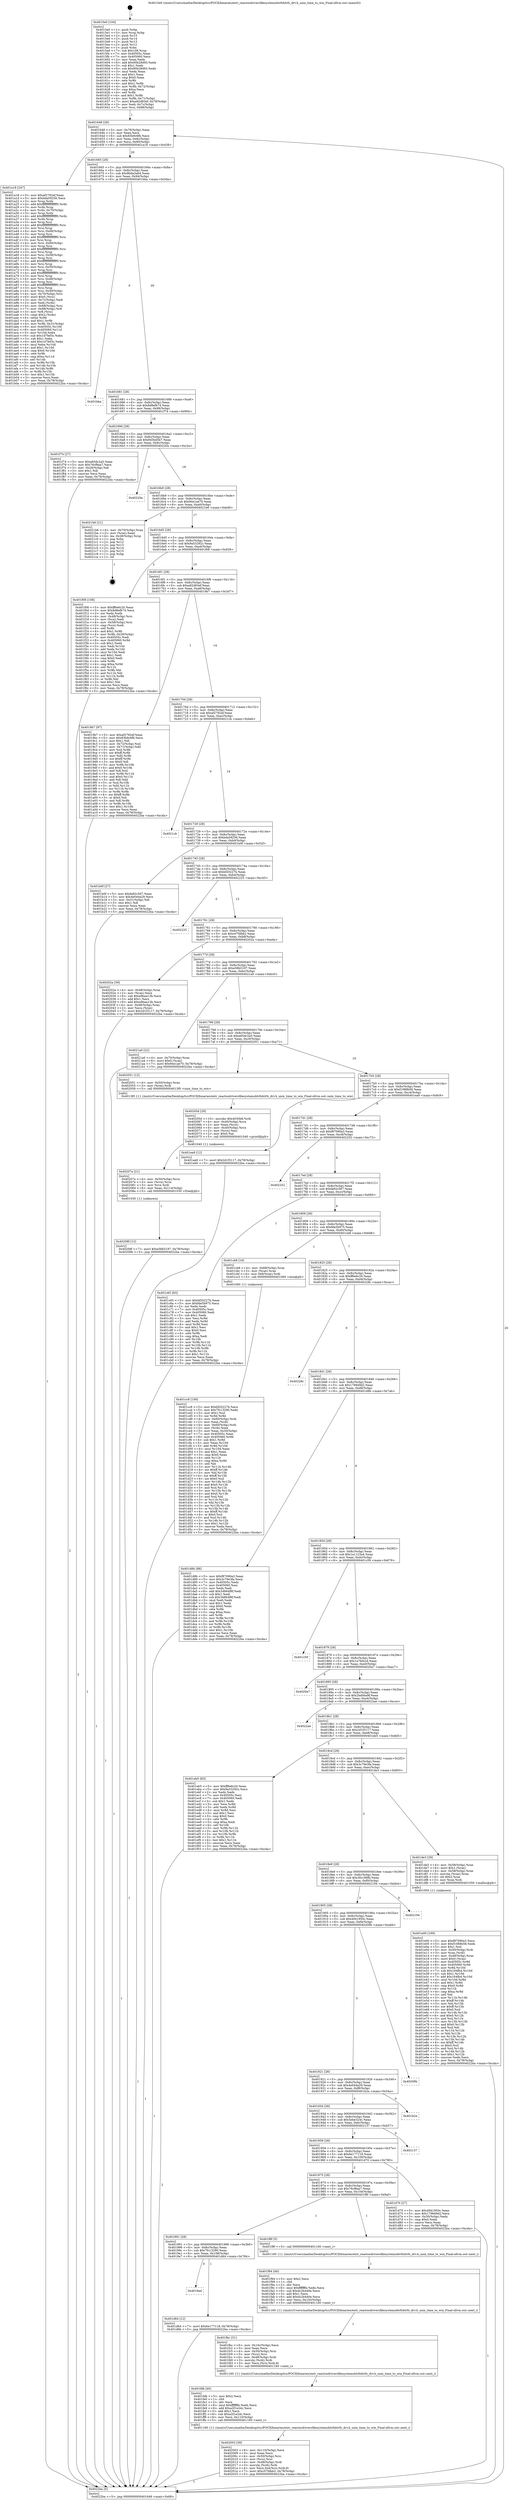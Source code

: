 digraph "0x4015e0" {
  label = "0x4015e0 (/mnt/c/Users/mathe/Desktop/tcc/POCII/binaries/extr_reactosdriversfilesystemsbtrfsbtrfs_drv.h_unix_time_to_win_Final-ollvm.out::main(0))"
  labelloc = "t"
  node[shape=record]

  Entry [label="",width=0.3,height=0.3,shape=circle,fillcolor=black,style=filled]
  "0x401648" [label="{
     0x401648 [29]\l
     | [instrs]\l
     &nbsp;&nbsp;0x401648 \<+3\>: mov -0x78(%rbp),%eax\l
     &nbsp;&nbsp;0x40164b \<+2\>: mov %eax,%ecx\l
     &nbsp;&nbsp;0x40164d \<+6\>: sub $0x83b9c6fb,%ecx\l
     &nbsp;&nbsp;0x401653 \<+6\>: mov %eax,-0x8c(%rbp)\l
     &nbsp;&nbsp;0x401659 \<+6\>: mov %ecx,-0x90(%rbp)\l
     &nbsp;&nbsp;0x40165f \<+6\>: je 0000000000401a18 \<main+0x438\>\l
  }"]
  "0x401a18" [label="{
     0x401a18 [247]\l
     | [instrs]\l
     &nbsp;&nbsp;0x401a18 \<+5\>: mov $0xaf2792ef,%eax\l
     &nbsp;&nbsp;0x401a1d \<+5\>: mov $0xbda59256,%ecx\l
     &nbsp;&nbsp;0x401a22 \<+3\>: mov %rsp,%rdx\l
     &nbsp;&nbsp;0x401a25 \<+4\>: add $0xfffffffffffffff0,%rdx\l
     &nbsp;&nbsp;0x401a29 \<+3\>: mov %rdx,%rsp\l
     &nbsp;&nbsp;0x401a2c \<+4\>: mov %rdx,-0x70(%rbp)\l
     &nbsp;&nbsp;0x401a30 \<+3\>: mov %rsp,%rdx\l
     &nbsp;&nbsp;0x401a33 \<+4\>: add $0xfffffffffffffff0,%rdx\l
     &nbsp;&nbsp;0x401a37 \<+3\>: mov %rdx,%rsp\l
     &nbsp;&nbsp;0x401a3a \<+3\>: mov %rsp,%rsi\l
     &nbsp;&nbsp;0x401a3d \<+4\>: add $0xfffffffffffffff0,%rsi\l
     &nbsp;&nbsp;0x401a41 \<+3\>: mov %rsi,%rsp\l
     &nbsp;&nbsp;0x401a44 \<+4\>: mov %rsi,-0x68(%rbp)\l
     &nbsp;&nbsp;0x401a48 \<+3\>: mov %rsp,%rsi\l
     &nbsp;&nbsp;0x401a4b \<+4\>: add $0xfffffffffffffff0,%rsi\l
     &nbsp;&nbsp;0x401a4f \<+3\>: mov %rsi,%rsp\l
     &nbsp;&nbsp;0x401a52 \<+4\>: mov %rsi,-0x60(%rbp)\l
     &nbsp;&nbsp;0x401a56 \<+3\>: mov %rsp,%rsi\l
     &nbsp;&nbsp;0x401a59 \<+4\>: add $0xfffffffffffffff0,%rsi\l
     &nbsp;&nbsp;0x401a5d \<+3\>: mov %rsi,%rsp\l
     &nbsp;&nbsp;0x401a60 \<+4\>: mov %rsi,-0x58(%rbp)\l
     &nbsp;&nbsp;0x401a64 \<+3\>: mov %rsp,%rsi\l
     &nbsp;&nbsp;0x401a67 \<+4\>: add $0xfffffffffffffff0,%rsi\l
     &nbsp;&nbsp;0x401a6b \<+3\>: mov %rsi,%rsp\l
     &nbsp;&nbsp;0x401a6e \<+4\>: mov %rsi,-0x50(%rbp)\l
     &nbsp;&nbsp;0x401a72 \<+3\>: mov %rsp,%rsi\l
     &nbsp;&nbsp;0x401a75 \<+4\>: add $0xfffffffffffffff0,%rsi\l
     &nbsp;&nbsp;0x401a79 \<+3\>: mov %rsi,%rsp\l
     &nbsp;&nbsp;0x401a7c \<+4\>: mov %rsi,-0x48(%rbp)\l
     &nbsp;&nbsp;0x401a80 \<+3\>: mov %rsp,%rsi\l
     &nbsp;&nbsp;0x401a83 \<+4\>: add $0xfffffffffffffff0,%rsi\l
     &nbsp;&nbsp;0x401a87 \<+3\>: mov %rsi,%rsp\l
     &nbsp;&nbsp;0x401a8a \<+4\>: mov %rsi,-0x40(%rbp)\l
     &nbsp;&nbsp;0x401a8e \<+4\>: mov -0x70(%rbp),%rsi\l
     &nbsp;&nbsp;0x401a92 \<+6\>: movl $0x0,(%rsi)\l
     &nbsp;&nbsp;0x401a98 \<+3\>: mov -0x7c(%rbp),%edi\l
     &nbsp;&nbsp;0x401a9b \<+2\>: mov %edi,(%rdx)\l
     &nbsp;&nbsp;0x401a9d \<+4\>: mov -0x68(%rbp),%rsi\l
     &nbsp;&nbsp;0x401aa1 \<+7\>: mov -0x88(%rbp),%r8\l
     &nbsp;&nbsp;0x401aa8 \<+3\>: mov %r8,(%rsi)\l
     &nbsp;&nbsp;0x401aab \<+3\>: cmpl $0x2,(%rdx)\l
     &nbsp;&nbsp;0x401aae \<+4\>: setne %r9b\l
     &nbsp;&nbsp;0x401ab2 \<+4\>: and $0x1,%r9b\l
     &nbsp;&nbsp;0x401ab6 \<+4\>: mov %r9b,-0x31(%rbp)\l
     &nbsp;&nbsp;0x401aba \<+8\>: mov 0x40505c,%r10d\l
     &nbsp;&nbsp;0x401ac2 \<+8\>: mov 0x405060,%r11d\l
     &nbsp;&nbsp;0x401aca \<+3\>: mov %r10d,%ebx\l
     &nbsp;&nbsp;0x401acd \<+6\>: sub $0x1d7fef3c,%ebx\l
     &nbsp;&nbsp;0x401ad3 \<+3\>: sub $0x1,%ebx\l
     &nbsp;&nbsp;0x401ad6 \<+6\>: add $0x1d7fef3c,%ebx\l
     &nbsp;&nbsp;0x401adc \<+4\>: imul %ebx,%r10d\l
     &nbsp;&nbsp;0x401ae0 \<+4\>: and $0x1,%r10d\l
     &nbsp;&nbsp;0x401ae4 \<+4\>: cmp $0x0,%r10d\l
     &nbsp;&nbsp;0x401ae8 \<+4\>: sete %r9b\l
     &nbsp;&nbsp;0x401aec \<+4\>: cmp $0xa,%r11d\l
     &nbsp;&nbsp;0x401af0 \<+4\>: setl %r14b\l
     &nbsp;&nbsp;0x401af4 \<+3\>: mov %r9b,%r15b\l
     &nbsp;&nbsp;0x401af7 \<+3\>: and %r14b,%r15b\l
     &nbsp;&nbsp;0x401afa \<+3\>: xor %r14b,%r9b\l
     &nbsp;&nbsp;0x401afd \<+3\>: or %r9b,%r15b\l
     &nbsp;&nbsp;0x401b00 \<+4\>: test $0x1,%r15b\l
     &nbsp;&nbsp;0x401b04 \<+3\>: cmovne %ecx,%eax\l
     &nbsp;&nbsp;0x401b07 \<+3\>: mov %eax,-0x78(%rbp)\l
     &nbsp;&nbsp;0x401b0a \<+5\>: jmp 00000000004022ba \<main+0xcda\>\l
  }"]
  "0x401665" [label="{
     0x401665 [28]\l
     | [instrs]\l
     &nbsp;&nbsp;0x401665 \<+5\>: jmp 000000000040166a \<main+0x8a\>\l
     &nbsp;&nbsp;0x40166a \<+6\>: mov -0x8c(%rbp),%eax\l
     &nbsp;&nbsp;0x401670 \<+5\>: sub $0x8bda3a64,%eax\l
     &nbsp;&nbsp;0x401675 \<+6\>: mov %eax,-0x94(%rbp)\l
     &nbsp;&nbsp;0x40167b \<+6\>: je 0000000000401bba \<main+0x5da\>\l
  }"]
  Exit [label="",width=0.3,height=0.3,shape=circle,fillcolor=black,style=filled,peripheries=2]
  "0x401bba" [label="{
     0x401bba\l
  }", style=dashed]
  "0x401681" [label="{
     0x401681 [28]\l
     | [instrs]\l
     &nbsp;&nbsp;0x401681 \<+5\>: jmp 0000000000401686 \<main+0xa6\>\l
     &nbsp;&nbsp;0x401686 \<+6\>: mov -0x8c(%rbp),%eax\l
     &nbsp;&nbsp;0x40168c \<+5\>: sub $0x8d8efb74,%eax\l
     &nbsp;&nbsp;0x401691 \<+6\>: mov %eax,-0x98(%rbp)\l
     &nbsp;&nbsp;0x401697 \<+6\>: je 0000000000401f74 \<main+0x994\>\l
  }"]
  "0x40208f" [label="{
     0x40208f [12]\l
     | [instrs]\l
     &nbsp;&nbsp;0x40208f \<+7\>: movl $0xe58b5197,-0x78(%rbp)\l
     &nbsp;&nbsp;0x402096 \<+5\>: jmp 00000000004022ba \<main+0xcda\>\l
  }"]
  "0x401f74" [label="{
     0x401f74 [27]\l
     | [instrs]\l
     &nbsp;&nbsp;0x401f74 \<+5\>: mov $0xe65dc2a5,%eax\l
     &nbsp;&nbsp;0x401f79 \<+5\>: mov $0x76cf8aa7,%ecx\l
     &nbsp;&nbsp;0x401f7e \<+3\>: mov -0x29(%rbp),%dl\l
     &nbsp;&nbsp;0x401f81 \<+3\>: test $0x1,%dl\l
     &nbsp;&nbsp;0x401f84 \<+3\>: cmovne %ecx,%eax\l
     &nbsp;&nbsp;0x401f87 \<+3\>: mov %eax,-0x78(%rbp)\l
     &nbsp;&nbsp;0x401f8a \<+5\>: jmp 00000000004022ba \<main+0xcda\>\l
  }"]
  "0x40169d" [label="{
     0x40169d [28]\l
     | [instrs]\l
     &nbsp;&nbsp;0x40169d \<+5\>: jmp 00000000004016a2 \<main+0xc2\>\l
     &nbsp;&nbsp;0x4016a2 \<+6\>: mov -0x8c(%rbp),%eax\l
     &nbsp;&nbsp;0x4016a8 \<+5\>: sub $0x945bd5b7,%eax\l
     &nbsp;&nbsp;0x4016ad \<+6\>: mov %eax,-0x9c(%rbp)\l
     &nbsp;&nbsp;0x4016b3 \<+6\>: je 000000000040220a \<main+0xc2a\>\l
  }"]
  "0x40207a" [label="{
     0x40207a [21]\l
     | [instrs]\l
     &nbsp;&nbsp;0x40207a \<+4\>: mov -0x50(%rbp),%rcx\l
     &nbsp;&nbsp;0x40207e \<+3\>: mov (%rcx),%rcx\l
     &nbsp;&nbsp;0x402081 \<+3\>: mov %rcx,%rdi\l
     &nbsp;&nbsp;0x402084 \<+6\>: mov %eax,-0x114(%rbp)\l
     &nbsp;&nbsp;0x40208a \<+5\>: call 0000000000401030 \<free@plt\>\l
     | [calls]\l
     &nbsp;&nbsp;0x401030 \{1\} (unknown)\l
  }"]
  "0x40220a" [label="{
     0x40220a\l
  }", style=dashed]
  "0x4016b9" [label="{
     0x4016b9 [28]\l
     | [instrs]\l
     &nbsp;&nbsp;0x4016b9 \<+5\>: jmp 00000000004016be \<main+0xde\>\l
     &nbsp;&nbsp;0x4016be \<+6\>: mov -0x8c(%rbp),%eax\l
     &nbsp;&nbsp;0x4016c4 \<+5\>: sub $0x94e1ae70,%eax\l
     &nbsp;&nbsp;0x4016c9 \<+6\>: mov %eax,-0xa0(%rbp)\l
     &nbsp;&nbsp;0x4016cf \<+6\>: je 00000000004021b6 \<main+0xbd6\>\l
  }"]
  "0x40205d" [label="{
     0x40205d [29]\l
     | [instrs]\l
     &nbsp;&nbsp;0x40205d \<+10\>: movabs $0x4030b6,%rdi\l
     &nbsp;&nbsp;0x402067 \<+4\>: mov -0x40(%rbp),%rcx\l
     &nbsp;&nbsp;0x40206b \<+2\>: mov %eax,(%rcx)\l
     &nbsp;&nbsp;0x40206d \<+4\>: mov -0x40(%rbp),%rcx\l
     &nbsp;&nbsp;0x402071 \<+2\>: mov (%rcx),%esi\l
     &nbsp;&nbsp;0x402073 \<+2\>: mov $0x0,%al\l
     &nbsp;&nbsp;0x402075 \<+5\>: call 0000000000401040 \<printf@plt\>\l
     | [calls]\l
     &nbsp;&nbsp;0x401040 \{1\} (unknown)\l
  }"]
  "0x4021b6" [label="{
     0x4021b6 [21]\l
     | [instrs]\l
     &nbsp;&nbsp;0x4021b6 \<+4\>: mov -0x70(%rbp),%rax\l
     &nbsp;&nbsp;0x4021ba \<+2\>: mov (%rax),%eax\l
     &nbsp;&nbsp;0x4021bc \<+4\>: lea -0x28(%rbp),%rsp\l
     &nbsp;&nbsp;0x4021c0 \<+1\>: pop %rbx\l
     &nbsp;&nbsp;0x4021c1 \<+2\>: pop %r12\l
     &nbsp;&nbsp;0x4021c3 \<+2\>: pop %r13\l
     &nbsp;&nbsp;0x4021c5 \<+2\>: pop %r14\l
     &nbsp;&nbsp;0x4021c7 \<+2\>: pop %r15\l
     &nbsp;&nbsp;0x4021c9 \<+1\>: pop %rbp\l
     &nbsp;&nbsp;0x4021ca \<+1\>: ret\l
  }"]
  "0x4016d5" [label="{
     0x4016d5 [28]\l
     | [instrs]\l
     &nbsp;&nbsp;0x4016d5 \<+5\>: jmp 00000000004016da \<main+0xfa\>\l
     &nbsp;&nbsp;0x4016da \<+6\>: mov -0x8c(%rbp),%eax\l
     &nbsp;&nbsp;0x4016e0 \<+5\>: sub $0x9a53292c,%eax\l
     &nbsp;&nbsp;0x4016e5 \<+6\>: mov %eax,-0xa4(%rbp)\l
     &nbsp;&nbsp;0x4016eb \<+6\>: je 0000000000401f08 \<main+0x928\>\l
  }"]
  "0x402003" [label="{
     0x402003 [39]\l
     | [instrs]\l
     &nbsp;&nbsp;0x402003 \<+6\>: mov -0x110(%rbp),%ecx\l
     &nbsp;&nbsp;0x402009 \<+3\>: imul %eax,%ecx\l
     &nbsp;&nbsp;0x40200c \<+4\>: mov -0x50(%rbp),%rsi\l
     &nbsp;&nbsp;0x402010 \<+3\>: mov (%rsi),%rsi\l
     &nbsp;&nbsp;0x402013 \<+4\>: mov -0x48(%rbp),%rdi\l
     &nbsp;&nbsp;0x402017 \<+3\>: movslq (%rdi),%rdi\l
     &nbsp;&nbsp;0x40201a \<+4\>: mov %ecx,0x4(%rsi,%rdi,8)\l
     &nbsp;&nbsp;0x40201e \<+7\>: movl $0xc07fdbb2,-0x78(%rbp)\l
     &nbsp;&nbsp;0x402025 \<+5\>: jmp 00000000004022ba \<main+0xcda\>\l
  }"]
  "0x401f08" [label="{
     0x401f08 [108]\l
     | [instrs]\l
     &nbsp;&nbsp;0x401f08 \<+5\>: mov $0xff6e6c20,%eax\l
     &nbsp;&nbsp;0x401f0d \<+5\>: mov $0x8d8efb74,%ecx\l
     &nbsp;&nbsp;0x401f12 \<+2\>: xor %edx,%edx\l
     &nbsp;&nbsp;0x401f14 \<+4\>: mov -0x48(%rbp),%rsi\l
     &nbsp;&nbsp;0x401f18 \<+2\>: mov (%rsi),%edi\l
     &nbsp;&nbsp;0x401f1a \<+4\>: mov -0x58(%rbp),%rsi\l
     &nbsp;&nbsp;0x401f1e \<+2\>: cmp (%rsi),%edi\l
     &nbsp;&nbsp;0x401f20 \<+4\>: setl %r8b\l
     &nbsp;&nbsp;0x401f24 \<+4\>: and $0x1,%r8b\l
     &nbsp;&nbsp;0x401f28 \<+4\>: mov %r8b,-0x29(%rbp)\l
     &nbsp;&nbsp;0x401f2c \<+7\>: mov 0x40505c,%edi\l
     &nbsp;&nbsp;0x401f33 \<+8\>: mov 0x405060,%r9d\l
     &nbsp;&nbsp;0x401f3b \<+3\>: sub $0x1,%edx\l
     &nbsp;&nbsp;0x401f3e \<+3\>: mov %edi,%r10d\l
     &nbsp;&nbsp;0x401f41 \<+3\>: add %edx,%r10d\l
     &nbsp;&nbsp;0x401f44 \<+4\>: imul %r10d,%edi\l
     &nbsp;&nbsp;0x401f48 \<+3\>: and $0x1,%edi\l
     &nbsp;&nbsp;0x401f4b \<+3\>: cmp $0x0,%edi\l
     &nbsp;&nbsp;0x401f4e \<+4\>: sete %r8b\l
     &nbsp;&nbsp;0x401f52 \<+4\>: cmp $0xa,%r9d\l
     &nbsp;&nbsp;0x401f56 \<+4\>: setl %r11b\l
     &nbsp;&nbsp;0x401f5a \<+3\>: mov %r8b,%bl\l
     &nbsp;&nbsp;0x401f5d \<+3\>: and %r11b,%bl\l
     &nbsp;&nbsp;0x401f60 \<+3\>: xor %r11b,%r8b\l
     &nbsp;&nbsp;0x401f63 \<+3\>: or %r8b,%bl\l
     &nbsp;&nbsp;0x401f66 \<+3\>: test $0x1,%bl\l
     &nbsp;&nbsp;0x401f69 \<+3\>: cmovne %ecx,%eax\l
     &nbsp;&nbsp;0x401f6c \<+3\>: mov %eax,-0x78(%rbp)\l
     &nbsp;&nbsp;0x401f6f \<+5\>: jmp 00000000004022ba \<main+0xcda\>\l
  }"]
  "0x4016f1" [label="{
     0x4016f1 [28]\l
     | [instrs]\l
     &nbsp;&nbsp;0x4016f1 \<+5\>: jmp 00000000004016f6 \<main+0x116\>\l
     &nbsp;&nbsp;0x4016f6 \<+6\>: mov -0x8c(%rbp),%eax\l
     &nbsp;&nbsp;0x4016fc \<+5\>: sub $0xa82d93ef,%eax\l
     &nbsp;&nbsp;0x401701 \<+6\>: mov %eax,-0xa8(%rbp)\l
     &nbsp;&nbsp;0x401707 \<+6\>: je 00000000004019b7 \<main+0x3d7\>\l
  }"]
  "0x401fdb" [label="{
     0x401fdb [40]\l
     | [instrs]\l
     &nbsp;&nbsp;0x401fdb \<+5\>: mov $0x2,%ecx\l
     &nbsp;&nbsp;0x401fe0 \<+1\>: cltd\l
     &nbsp;&nbsp;0x401fe1 \<+2\>: idiv %ecx\l
     &nbsp;&nbsp;0x401fe3 \<+6\>: imul $0xfffffffe,%edx,%ecx\l
     &nbsp;&nbsp;0x401fe9 \<+6\>: add $0xa2f1e2dc,%ecx\l
     &nbsp;&nbsp;0x401fef \<+3\>: add $0x1,%ecx\l
     &nbsp;&nbsp;0x401ff2 \<+6\>: sub $0xa2f1e2dc,%ecx\l
     &nbsp;&nbsp;0x401ff8 \<+6\>: mov %ecx,-0x110(%rbp)\l
     &nbsp;&nbsp;0x401ffe \<+5\>: call 0000000000401160 \<next_i\>\l
     | [calls]\l
     &nbsp;&nbsp;0x401160 \{1\} (/mnt/c/Users/mathe/Desktop/tcc/POCII/binaries/extr_reactosdriversfilesystemsbtrfsbtrfs_drv.h_unix_time_to_win_Final-ollvm.out::next_i)\l
  }"]
  "0x4019b7" [label="{
     0x4019b7 [97]\l
     | [instrs]\l
     &nbsp;&nbsp;0x4019b7 \<+5\>: mov $0xaf2792ef,%eax\l
     &nbsp;&nbsp;0x4019bc \<+5\>: mov $0x83b9c6fb,%ecx\l
     &nbsp;&nbsp;0x4019c1 \<+2\>: mov $0x1,%dl\l
     &nbsp;&nbsp;0x4019c3 \<+4\>: mov -0x72(%rbp),%sil\l
     &nbsp;&nbsp;0x4019c7 \<+4\>: mov -0x71(%rbp),%dil\l
     &nbsp;&nbsp;0x4019cb \<+3\>: mov %sil,%r8b\l
     &nbsp;&nbsp;0x4019ce \<+4\>: xor $0xff,%r8b\l
     &nbsp;&nbsp;0x4019d2 \<+3\>: mov %dil,%r9b\l
     &nbsp;&nbsp;0x4019d5 \<+4\>: xor $0xff,%r9b\l
     &nbsp;&nbsp;0x4019d9 \<+3\>: xor $0x0,%dl\l
     &nbsp;&nbsp;0x4019dc \<+3\>: mov %r8b,%r10b\l
     &nbsp;&nbsp;0x4019df \<+4\>: and $0x0,%r10b\l
     &nbsp;&nbsp;0x4019e3 \<+3\>: and %dl,%sil\l
     &nbsp;&nbsp;0x4019e6 \<+3\>: mov %r9b,%r11b\l
     &nbsp;&nbsp;0x4019e9 \<+4\>: and $0x0,%r11b\l
     &nbsp;&nbsp;0x4019ed \<+3\>: and %dl,%dil\l
     &nbsp;&nbsp;0x4019f0 \<+3\>: or %sil,%r10b\l
     &nbsp;&nbsp;0x4019f3 \<+3\>: or %dil,%r11b\l
     &nbsp;&nbsp;0x4019f6 \<+3\>: xor %r11b,%r10b\l
     &nbsp;&nbsp;0x4019f9 \<+3\>: or %r9b,%r8b\l
     &nbsp;&nbsp;0x4019fc \<+4\>: xor $0xff,%r8b\l
     &nbsp;&nbsp;0x401a00 \<+3\>: or $0x0,%dl\l
     &nbsp;&nbsp;0x401a03 \<+3\>: and %dl,%r8b\l
     &nbsp;&nbsp;0x401a06 \<+3\>: or %r8b,%r10b\l
     &nbsp;&nbsp;0x401a09 \<+4\>: test $0x1,%r10b\l
     &nbsp;&nbsp;0x401a0d \<+3\>: cmovne %ecx,%eax\l
     &nbsp;&nbsp;0x401a10 \<+3\>: mov %eax,-0x78(%rbp)\l
     &nbsp;&nbsp;0x401a13 \<+5\>: jmp 00000000004022ba \<main+0xcda\>\l
  }"]
  "0x40170d" [label="{
     0x40170d [28]\l
     | [instrs]\l
     &nbsp;&nbsp;0x40170d \<+5\>: jmp 0000000000401712 \<main+0x132\>\l
     &nbsp;&nbsp;0x401712 \<+6\>: mov -0x8c(%rbp),%eax\l
     &nbsp;&nbsp;0x401718 \<+5\>: sub $0xaf2792ef,%eax\l
     &nbsp;&nbsp;0x40171d \<+6\>: mov %eax,-0xac(%rbp)\l
     &nbsp;&nbsp;0x401723 \<+6\>: je 00000000004021cb \<main+0xbeb\>\l
  }"]
  "0x4022ba" [label="{
     0x4022ba [5]\l
     | [instrs]\l
     &nbsp;&nbsp;0x4022ba \<+5\>: jmp 0000000000401648 \<main+0x68\>\l
  }"]
  "0x4015e0" [label="{
     0x4015e0 [104]\l
     | [instrs]\l
     &nbsp;&nbsp;0x4015e0 \<+1\>: push %rbp\l
     &nbsp;&nbsp;0x4015e1 \<+3\>: mov %rsp,%rbp\l
     &nbsp;&nbsp;0x4015e4 \<+2\>: push %r15\l
     &nbsp;&nbsp;0x4015e6 \<+2\>: push %r14\l
     &nbsp;&nbsp;0x4015e8 \<+2\>: push %r13\l
     &nbsp;&nbsp;0x4015ea \<+2\>: push %r12\l
     &nbsp;&nbsp;0x4015ec \<+1\>: push %rbx\l
     &nbsp;&nbsp;0x4015ed \<+7\>: sub $0x108,%rsp\l
     &nbsp;&nbsp;0x4015f4 \<+7\>: mov 0x40505c,%eax\l
     &nbsp;&nbsp;0x4015fb \<+7\>: mov 0x405060,%ecx\l
     &nbsp;&nbsp;0x401602 \<+2\>: mov %eax,%edx\l
     &nbsp;&nbsp;0x401604 \<+6\>: add $0x90b28d93,%edx\l
     &nbsp;&nbsp;0x40160a \<+3\>: sub $0x1,%edx\l
     &nbsp;&nbsp;0x40160d \<+6\>: sub $0x90b28d93,%edx\l
     &nbsp;&nbsp;0x401613 \<+3\>: imul %edx,%eax\l
     &nbsp;&nbsp;0x401616 \<+3\>: and $0x1,%eax\l
     &nbsp;&nbsp;0x401619 \<+3\>: cmp $0x0,%eax\l
     &nbsp;&nbsp;0x40161c \<+4\>: sete %r8b\l
     &nbsp;&nbsp;0x401620 \<+4\>: and $0x1,%r8b\l
     &nbsp;&nbsp;0x401624 \<+4\>: mov %r8b,-0x72(%rbp)\l
     &nbsp;&nbsp;0x401628 \<+3\>: cmp $0xa,%ecx\l
     &nbsp;&nbsp;0x40162b \<+4\>: setl %r8b\l
     &nbsp;&nbsp;0x40162f \<+4\>: and $0x1,%r8b\l
     &nbsp;&nbsp;0x401633 \<+4\>: mov %r8b,-0x71(%rbp)\l
     &nbsp;&nbsp;0x401637 \<+7\>: movl $0xa82d93ef,-0x78(%rbp)\l
     &nbsp;&nbsp;0x40163e \<+3\>: mov %edi,-0x7c(%rbp)\l
     &nbsp;&nbsp;0x401641 \<+7\>: mov %rsi,-0x88(%rbp)\l
  }"]
  "0x401fbc" [label="{
     0x401fbc [31]\l
     | [instrs]\l
     &nbsp;&nbsp;0x401fbc \<+6\>: mov -0x10c(%rbp),%ecx\l
     &nbsp;&nbsp;0x401fc2 \<+3\>: imul %eax,%ecx\l
     &nbsp;&nbsp;0x401fc5 \<+4\>: mov -0x50(%rbp),%rsi\l
     &nbsp;&nbsp;0x401fc9 \<+3\>: mov (%rsi),%rsi\l
     &nbsp;&nbsp;0x401fcc \<+4\>: mov -0x48(%rbp),%rdi\l
     &nbsp;&nbsp;0x401fd0 \<+3\>: movslq (%rdi),%rdi\l
     &nbsp;&nbsp;0x401fd3 \<+3\>: mov %ecx,(%rsi,%rdi,8)\l
     &nbsp;&nbsp;0x401fd6 \<+5\>: call 0000000000401160 \<next_i\>\l
     | [calls]\l
     &nbsp;&nbsp;0x401160 \{1\} (/mnt/c/Users/mathe/Desktop/tcc/POCII/binaries/extr_reactosdriversfilesystemsbtrfsbtrfs_drv.h_unix_time_to_win_Final-ollvm.out::next_i)\l
  }"]
  "0x401f94" [label="{
     0x401f94 [40]\l
     | [instrs]\l
     &nbsp;&nbsp;0x401f94 \<+5\>: mov $0x2,%ecx\l
     &nbsp;&nbsp;0x401f99 \<+1\>: cltd\l
     &nbsp;&nbsp;0x401f9a \<+2\>: idiv %ecx\l
     &nbsp;&nbsp;0x401f9c \<+6\>: imul $0xfffffffe,%edx,%ecx\l
     &nbsp;&nbsp;0x401fa2 \<+6\>: sub $0xdc2b440e,%ecx\l
     &nbsp;&nbsp;0x401fa8 \<+3\>: add $0x1,%ecx\l
     &nbsp;&nbsp;0x401fab \<+6\>: add $0xdc2b440e,%ecx\l
     &nbsp;&nbsp;0x401fb1 \<+6\>: mov %ecx,-0x10c(%rbp)\l
     &nbsp;&nbsp;0x401fb7 \<+5\>: call 0000000000401160 \<next_i\>\l
     | [calls]\l
     &nbsp;&nbsp;0x401160 \{1\} (/mnt/c/Users/mathe/Desktop/tcc/POCII/binaries/extr_reactosdriversfilesystemsbtrfsbtrfs_drv.h_unix_time_to_win_Final-ollvm.out::next_i)\l
  }"]
  "0x4021cb" [label="{
     0x4021cb\l
  }", style=dashed]
  "0x401729" [label="{
     0x401729 [28]\l
     | [instrs]\l
     &nbsp;&nbsp;0x401729 \<+5\>: jmp 000000000040172e \<main+0x14e\>\l
     &nbsp;&nbsp;0x40172e \<+6\>: mov -0x8c(%rbp),%eax\l
     &nbsp;&nbsp;0x401734 \<+5\>: sub $0xbda59256,%eax\l
     &nbsp;&nbsp;0x401739 \<+6\>: mov %eax,-0xb0(%rbp)\l
     &nbsp;&nbsp;0x40173f \<+6\>: je 0000000000401b0f \<main+0x52f\>\l
  }"]
  "0x401e00" [label="{
     0x401e00 [169]\l
     | [instrs]\l
     &nbsp;&nbsp;0x401e00 \<+5\>: mov $0xf87090a3,%ecx\l
     &nbsp;&nbsp;0x401e05 \<+5\>: mov $0xf1088b56,%edx\l
     &nbsp;&nbsp;0x401e0a \<+3\>: mov $0x1,%sil\l
     &nbsp;&nbsp;0x401e0d \<+4\>: mov -0x50(%rbp),%rdi\l
     &nbsp;&nbsp;0x401e11 \<+3\>: mov %rax,(%rdi)\l
     &nbsp;&nbsp;0x401e14 \<+4\>: mov -0x48(%rbp),%rax\l
     &nbsp;&nbsp;0x401e18 \<+6\>: movl $0x0,(%rax)\l
     &nbsp;&nbsp;0x401e1e \<+8\>: mov 0x40505c,%r8d\l
     &nbsp;&nbsp;0x401e26 \<+8\>: mov 0x405060,%r9d\l
     &nbsp;&nbsp;0x401e2e \<+3\>: mov %r8d,%r10d\l
     &nbsp;&nbsp;0x401e31 \<+7\>: sub $0x164fb4,%r10d\l
     &nbsp;&nbsp;0x401e38 \<+4\>: sub $0x1,%r10d\l
     &nbsp;&nbsp;0x401e3c \<+7\>: add $0x164fb4,%r10d\l
     &nbsp;&nbsp;0x401e43 \<+4\>: imul %r10d,%r8d\l
     &nbsp;&nbsp;0x401e47 \<+4\>: and $0x1,%r8d\l
     &nbsp;&nbsp;0x401e4b \<+4\>: cmp $0x0,%r8d\l
     &nbsp;&nbsp;0x401e4f \<+4\>: sete %r11b\l
     &nbsp;&nbsp;0x401e53 \<+4\>: cmp $0xa,%r9d\l
     &nbsp;&nbsp;0x401e57 \<+3\>: setl %bl\l
     &nbsp;&nbsp;0x401e5a \<+3\>: mov %r11b,%r14b\l
     &nbsp;&nbsp;0x401e5d \<+4\>: xor $0xff,%r14b\l
     &nbsp;&nbsp;0x401e61 \<+3\>: mov %bl,%r15b\l
     &nbsp;&nbsp;0x401e64 \<+4\>: xor $0xff,%r15b\l
     &nbsp;&nbsp;0x401e68 \<+4\>: xor $0x0,%sil\l
     &nbsp;&nbsp;0x401e6c \<+3\>: mov %r14b,%r12b\l
     &nbsp;&nbsp;0x401e6f \<+4\>: and $0x0,%r12b\l
     &nbsp;&nbsp;0x401e73 \<+3\>: and %sil,%r11b\l
     &nbsp;&nbsp;0x401e76 \<+3\>: mov %r15b,%r13b\l
     &nbsp;&nbsp;0x401e79 \<+4\>: and $0x0,%r13b\l
     &nbsp;&nbsp;0x401e7d \<+3\>: and %sil,%bl\l
     &nbsp;&nbsp;0x401e80 \<+3\>: or %r11b,%r12b\l
     &nbsp;&nbsp;0x401e83 \<+3\>: or %bl,%r13b\l
     &nbsp;&nbsp;0x401e86 \<+3\>: xor %r13b,%r12b\l
     &nbsp;&nbsp;0x401e89 \<+3\>: or %r15b,%r14b\l
     &nbsp;&nbsp;0x401e8c \<+4\>: xor $0xff,%r14b\l
     &nbsp;&nbsp;0x401e90 \<+4\>: or $0x0,%sil\l
     &nbsp;&nbsp;0x401e94 \<+3\>: and %sil,%r14b\l
     &nbsp;&nbsp;0x401e97 \<+3\>: or %r14b,%r12b\l
     &nbsp;&nbsp;0x401e9a \<+4\>: test $0x1,%r12b\l
     &nbsp;&nbsp;0x401e9e \<+3\>: cmovne %edx,%ecx\l
     &nbsp;&nbsp;0x401ea1 \<+3\>: mov %ecx,-0x78(%rbp)\l
     &nbsp;&nbsp;0x401ea4 \<+5\>: jmp 00000000004022ba \<main+0xcda\>\l
  }"]
  "0x401b0f" [label="{
     0x401b0f [27]\l
     | [instrs]\l
     &nbsp;&nbsp;0x401b0f \<+5\>: mov $0xfa92c567,%eax\l
     &nbsp;&nbsp;0x401b14 \<+5\>: mov $0x4e044a29,%ecx\l
     &nbsp;&nbsp;0x401b19 \<+3\>: mov -0x31(%rbp),%dl\l
     &nbsp;&nbsp;0x401b1c \<+3\>: test $0x1,%dl\l
     &nbsp;&nbsp;0x401b1f \<+3\>: cmovne %ecx,%eax\l
     &nbsp;&nbsp;0x401b22 \<+3\>: mov %eax,-0x78(%rbp)\l
     &nbsp;&nbsp;0x401b25 \<+5\>: jmp 00000000004022ba \<main+0xcda\>\l
  }"]
  "0x401745" [label="{
     0x401745 [28]\l
     | [instrs]\l
     &nbsp;&nbsp;0x401745 \<+5\>: jmp 000000000040174a \<main+0x16a\>\l
     &nbsp;&nbsp;0x40174a \<+6\>: mov -0x8c(%rbp),%eax\l
     &nbsp;&nbsp;0x401750 \<+5\>: sub $0xbf20227b,%eax\l
     &nbsp;&nbsp;0x401755 \<+6\>: mov %eax,-0xb4(%rbp)\l
     &nbsp;&nbsp;0x40175b \<+6\>: je 0000000000402225 \<main+0xc45\>\l
  }"]
  "0x4019ad" [label="{
     0x4019ad\l
  }", style=dashed]
  "0x402225" [label="{
     0x402225\l
  }", style=dashed]
  "0x401761" [label="{
     0x401761 [28]\l
     | [instrs]\l
     &nbsp;&nbsp;0x401761 \<+5\>: jmp 0000000000401766 \<main+0x186\>\l
     &nbsp;&nbsp;0x401766 \<+6\>: mov -0x8c(%rbp),%eax\l
     &nbsp;&nbsp;0x40176c \<+5\>: sub $0xc07fdbb2,%eax\l
     &nbsp;&nbsp;0x401771 \<+6\>: mov %eax,-0xb8(%rbp)\l
     &nbsp;&nbsp;0x401777 \<+6\>: je 000000000040202a \<main+0xa4a\>\l
  }"]
  "0x401d64" [label="{
     0x401d64 [12]\l
     | [instrs]\l
     &nbsp;&nbsp;0x401d64 \<+7\>: movl $0x6e177118,-0x78(%rbp)\l
     &nbsp;&nbsp;0x401d6b \<+5\>: jmp 00000000004022ba \<main+0xcda\>\l
  }"]
  "0x40202a" [label="{
     0x40202a [39]\l
     | [instrs]\l
     &nbsp;&nbsp;0x40202a \<+4\>: mov -0x48(%rbp),%rax\l
     &nbsp;&nbsp;0x40202e \<+2\>: mov (%rax),%ecx\l
     &nbsp;&nbsp;0x402030 \<+6\>: sub $0xe9baa13b,%ecx\l
     &nbsp;&nbsp;0x402036 \<+3\>: add $0x1,%ecx\l
     &nbsp;&nbsp;0x402039 \<+6\>: add $0xe9baa13b,%ecx\l
     &nbsp;&nbsp;0x40203f \<+4\>: mov -0x48(%rbp),%rax\l
     &nbsp;&nbsp;0x402043 \<+2\>: mov %ecx,(%rax)\l
     &nbsp;&nbsp;0x402045 \<+7\>: movl $0x2d1f3117,-0x78(%rbp)\l
     &nbsp;&nbsp;0x40204c \<+5\>: jmp 00000000004022ba \<main+0xcda\>\l
  }"]
  "0x40177d" [label="{
     0x40177d [28]\l
     | [instrs]\l
     &nbsp;&nbsp;0x40177d \<+5\>: jmp 0000000000401782 \<main+0x1a2\>\l
     &nbsp;&nbsp;0x401782 \<+6\>: mov -0x8c(%rbp),%eax\l
     &nbsp;&nbsp;0x401788 \<+5\>: sub $0xe58b5197,%eax\l
     &nbsp;&nbsp;0x40178d \<+6\>: mov %eax,-0xbc(%rbp)\l
     &nbsp;&nbsp;0x401793 \<+6\>: je 00000000004021a0 \<main+0xbc0\>\l
  }"]
  "0x401991" [label="{
     0x401991 [28]\l
     | [instrs]\l
     &nbsp;&nbsp;0x401991 \<+5\>: jmp 0000000000401996 \<main+0x3b6\>\l
     &nbsp;&nbsp;0x401996 \<+6\>: mov -0x8c(%rbp),%eax\l
     &nbsp;&nbsp;0x40199c \<+5\>: sub $0x7fc13290,%eax\l
     &nbsp;&nbsp;0x4019a1 \<+6\>: mov %eax,-0x108(%rbp)\l
     &nbsp;&nbsp;0x4019a7 \<+6\>: je 0000000000401d64 \<main+0x784\>\l
  }"]
  "0x4021a0" [label="{
     0x4021a0 [22]\l
     | [instrs]\l
     &nbsp;&nbsp;0x4021a0 \<+4\>: mov -0x70(%rbp),%rax\l
     &nbsp;&nbsp;0x4021a4 \<+6\>: movl $0x0,(%rax)\l
     &nbsp;&nbsp;0x4021aa \<+7\>: movl $0x94e1ae70,-0x78(%rbp)\l
     &nbsp;&nbsp;0x4021b1 \<+5\>: jmp 00000000004022ba \<main+0xcda\>\l
  }"]
  "0x401799" [label="{
     0x401799 [28]\l
     | [instrs]\l
     &nbsp;&nbsp;0x401799 \<+5\>: jmp 000000000040179e \<main+0x1be\>\l
     &nbsp;&nbsp;0x40179e \<+6\>: mov -0x8c(%rbp),%eax\l
     &nbsp;&nbsp;0x4017a4 \<+5\>: sub $0xe65dc2a5,%eax\l
     &nbsp;&nbsp;0x4017a9 \<+6\>: mov %eax,-0xc0(%rbp)\l
     &nbsp;&nbsp;0x4017af \<+6\>: je 0000000000402051 \<main+0xa71\>\l
  }"]
  "0x401f8f" [label="{
     0x401f8f [5]\l
     | [instrs]\l
     &nbsp;&nbsp;0x401f8f \<+5\>: call 0000000000401160 \<next_i\>\l
     | [calls]\l
     &nbsp;&nbsp;0x401160 \{1\} (/mnt/c/Users/mathe/Desktop/tcc/POCII/binaries/extr_reactosdriversfilesystemsbtrfsbtrfs_drv.h_unix_time_to_win_Final-ollvm.out::next_i)\l
  }"]
  "0x402051" [label="{
     0x402051 [12]\l
     | [instrs]\l
     &nbsp;&nbsp;0x402051 \<+4\>: mov -0x50(%rbp),%rax\l
     &nbsp;&nbsp;0x402055 \<+3\>: mov (%rax),%rdi\l
     &nbsp;&nbsp;0x402058 \<+5\>: call 00000000004013f0 \<unix_time_to_win\>\l
     | [calls]\l
     &nbsp;&nbsp;0x4013f0 \{1\} (/mnt/c/Users/mathe/Desktop/tcc/POCII/binaries/extr_reactosdriversfilesystemsbtrfsbtrfs_drv.h_unix_time_to_win_Final-ollvm.out::unix_time_to_win)\l
  }"]
  "0x4017b5" [label="{
     0x4017b5 [28]\l
     | [instrs]\l
     &nbsp;&nbsp;0x4017b5 \<+5\>: jmp 00000000004017ba \<main+0x1da\>\l
     &nbsp;&nbsp;0x4017ba \<+6\>: mov -0x8c(%rbp),%eax\l
     &nbsp;&nbsp;0x4017c0 \<+5\>: sub $0xf1088b56,%eax\l
     &nbsp;&nbsp;0x4017c5 \<+6\>: mov %eax,-0xc4(%rbp)\l
     &nbsp;&nbsp;0x4017cb \<+6\>: je 0000000000401ea9 \<main+0x8c9\>\l
  }"]
  "0x401975" [label="{
     0x401975 [28]\l
     | [instrs]\l
     &nbsp;&nbsp;0x401975 \<+5\>: jmp 000000000040197a \<main+0x39a\>\l
     &nbsp;&nbsp;0x40197a \<+6\>: mov -0x8c(%rbp),%eax\l
     &nbsp;&nbsp;0x401980 \<+5\>: sub $0x76cf8aa7,%eax\l
     &nbsp;&nbsp;0x401985 \<+6\>: mov %eax,-0x104(%rbp)\l
     &nbsp;&nbsp;0x40198b \<+6\>: je 0000000000401f8f \<main+0x9af\>\l
  }"]
  "0x401ea9" [label="{
     0x401ea9 [12]\l
     | [instrs]\l
     &nbsp;&nbsp;0x401ea9 \<+7\>: movl $0x2d1f3117,-0x78(%rbp)\l
     &nbsp;&nbsp;0x401eb0 \<+5\>: jmp 00000000004022ba \<main+0xcda\>\l
  }"]
  "0x4017d1" [label="{
     0x4017d1 [28]\l
     | [instrs]\l
     &nbsp;&nbsp;0x4017d1 \<+5\>: jmp 00000000004017d6 \<main+0x1f6\>\l
     &nbsp;&nbsp;0x4017d6 \<+6\>: mov -0x8c(%rbp),%eax\l
     &nbsp;&nbsp;0x4017dc \<+5\>: sub $0xf87090a3,%eax\l
     &nbsp;&nbsp;0x4017e1 \<+6\>: mov %eax,-0xc8(%rbp)\l
     &nbsp;&nbsp;0x4017e7 \<+6\>: je 0000000000402252 \<main+0xc72\>\l
  }"]
  "0x401d70" [label="{
     0x401d70 [27]\l
     | [instrs]\l
     &nbsp;&nbsp;0x401d70 \<+5\>: mov $0x4941950c,%eax\l
     &nbsp;&nbsp;0x401d75 \<+5\>: mov $0x179849d2,%ecx\l
     &nbsp;&nbsp;0x401d7a \<+3\>: mov -0x30(%rbp),%edx\l
     &nbsp;&nbsp;0x401d7d \<+3\>: cmp $0x0,%edx\l
     &nbsp;&nbsp;0x401d80 \<+3\>: cmove %ecx,%eax\l
     &nbsp;&nbsp;0x401d83 \<+3\>: mov %eax,-0x78(%rbp)\l
     &nbsp;&nbsp;0x401d86 \<+5\>: jmp 00000000004022ba \<main+0xcda\>\l
  }"]
  "0x402252" [label="{
     0x402252\l
  }", style=dashed]
  "0x4017ed" [label="{
     0x4017ed [28]\l
     | [instrs]\l
     &nbsp;&nbsp;0x4017ed \<+5\>: jmp 00000000004017f2 \<main+0x212\>\l
     &nbsp;&nbsp;0x4017f2 \<+6\>: mov -0x8c(%rbp),%eax\l
     &nbsp;&nbsp;0x4017f8 \<+5\>: sub $0xfa92c567,%eax\l
     &nbsp;&nbsp;0x4017fd \<+6\>: mov %eax,-0xcc(%rbp)\l
     &nbsp;&nbsp;0x401803 \<+6\>: je 0000000000401c65 \<main+0x685\>\l
  }"]
  "0x401959" [label="{
     0x401959 [28]\l
     | [instrs]\l
     &nbsp;&nbsp;0x401959 \<+5\>: jmp 000000000040195e \<main+0x37e\>\l
     &nbsp;&nbsp;0x40195e \<+6\>: mov -0x8c(%rbp),%eax\l
     &nbsp;&nbsp;0x401964 \<+5\>: sub $0x6e177118,%eax\l
     &nbsp;&nbsp;0x401969 \<+6\>: mov %eax,-0x100(%rbp)\l
     &nbsp;&nbsp;0x40196f \<+6\>: je 0000000000401d70 \<main+0x790\>\l
  }"]
  "0x401c65" [label="{
     0x401c65 [83]\l
     | [instrs]\l
     &nbsp;&nbsp;0x401c65 \<+5\>: mov $0xbf20227b,%eax\l
     &nbsp;&nbsp;0x401c6a \<+5\>: mov $0xfde5b975,%ecx\l
     &nbsp;&nbsp;0x401c6f \<+2\>: xor %edx,%edx\l
     &nbsp;&nbsp;0x401c71 \<+7\>: mov 0x40505c,%esi\l
     &nbsp;&nbsp;0x401c78 \<+7\>: mov 0x405060,%edi\l
     &nbsp;&nbsp;0x401c7f \<+3\>: sub $0x1,%edx\l
     &nbsp;&nbsp;0x401c82 \<+3\>: mov %esi,%r8d\l
     &nbsp;&nbsp;0x401c85 \<+3\>: add %edx,%r8d\l
     &nbsp;&nbsp;0x401c88 \<+4\>: imul %r8d,%esi\l
     &nbsp;&nbsp;0x401c8c \<+3\>: and $0x1,%esi\l
     &nbsp;&nbsp;0x401c8f \<+3\>: cmp $0x0,%esi\l
     &nbsp;&nbsp;0x401c92 \<+4\>: sete %r9b\l
     &nbsp;&nbsp;0x401c96 \<+3\>: cmp $0xa,%edi\l
     &nbsp;&nbsp;0x401c99 \<+4\>: setl %r10b\l
     &nbsp;&nbsp;0x401c9d \<+3\>: mov %r9b,%r11b\l
     &nbsp;&nbsp;0x401ca0 \<+3\>: and %r10b,%r11b\l
     &nbsp;&nbsp;0x401ca3 \<+3\>: xor %r10b,%r9b\l
     &nbsp;&nbsp;0x401ca6 \<+3\>: or %r9b,%r11b\l
     &nbsp;&nbsp;0x401ca9 \<+4\>: test $0x1,%r11b\l
     &nbsp;&nbsp;0x401cad \<+3\>: cmovne %ecx,%eax\l
     &nbsp;&nbsp;0x401cb0 \<+3\>: mov %eax,-0x78(%rbp)\l
     &nbsp;&nbsp;0x401cb3 \<+5\>: jmp 00000000004022ba \<main+0xcda\>\l
  }"]
  "0x401809" [label="{
     0x401809 [28]\l
     | [instrs]\l
     &nbsp;&nbsp;0x401809 \<+5\>: jmp 000000000040180e \<main+0x22e\>\l
     &nbsp;&nbsp;0x40180e \<+6\>: mov -0x8c(%rbp),%eax\l
     &nbsp;&nbsp;0x401814 \<+5\>: sub $0xfde5b975,%eax\l
     &nbsp;&nbsp;0x401819 \<+6\>: mov %eax,-0xd0(%rbp)\l
     &nbsp;&nbsp;0x40181f \<+6\>: je 0000000000401cb8 \<main+0x6d8\>\l
  }"]
  "0x402137" [label="{
     0x402137\l
  }", style=dashed]
  "0x401cb8" [label="{
     0x401cb8 [16]\l
     | [instrs]\l
     &nbsp;&nbsp;0x401cb8 \<+4\>: mov -0x68(%rbp),%rax\l
     &nbsp;&nbsp;0x401cbc \<+3\>: mov (%rax),%rax\l
     &nbsp;&nbsp;0x401cbf \<+4\>: mov 0x8(%rax),%rdi\l
     &nbsp;&nbsp;0x401cc3 \<+5\>: call 0000000000401060 \<atoi@plt\>\l
     | [calls]\l
     &nbsp;&nbsp;0x401060 \{1\} (unknown)\l
  }"]
  "0x401825" [label="{
     0x401825 [28]\l
     | [instrs]\l
     &nbsp;&nbsp;0x401825 \<+5\>: jmp 000000000040182a \<main+0x24a\>\l
     &nbsp;&nbsp;0x40182a \<+6\>: mov -0x8c(%rbp),%eax\l
     &nbsp;&nbsp;0x401830 \<+5\>: sub $0xff6e6c20,%eax\l
     &nbsp;&nbsp;0x401835 \<+6\>: mov %eax,-0xd4(%rbp)\l
     &nbsp;&nbsp;0x40183b \<+6\>: je 000000000040228c \<main+0xcac\>\l
  }"]
  "0x401cc8" [label="{
     0x401cc8 [156]\l
     | [instrs]\l
     &nbsp;&nbsp;0x401cc8 \<+5\>: mov $0xbf20227b,%ecx\l
     &nbsp;&nbsp;0x401ccd \<+5\>: mov $0x7fc13290,%edx\l
     &nbsp;&nbsp;0x401cd2 \<+3\>: mov $0x1,%sil\l
     &nbsp;&nbsp;0x401cd5 \<+3\>: xor %r8d,%r8d\l
     &nbsp;&nbsp;0x401cd8 \<+4\>: mov -0x60(%rbp),%rdi\l
     &nbsp;&nbsp;0x401cdc \<+2\>: mov %eax,(%rdi)\l
     &nbsp;&nbsp;0x401cde \<+4\>: mov -0x60(%rbp),%rdi\l
     &nbsp;&nbsp;0x401ce2 \<+2\>: mov (%rdi),%eax\l
     &nbsp;&nbsp;0x401ce4 \<+3\>: mov %eax,-0x30(%rbp)\l
     &nbsp;&nbsp;0x401ce7 \<+7\>: mov 0x40505c,%eax\l
     &nbsp;&nbsp;0x401cee \<+8\>: mov 0x405060,%r9d\l
     &nbsp;&nbsp;0x401cf6 \<+4\>: sub $0x1,%r8d\l
     &nbsp;&nbsp;0x401cfa \<+3\>: mov %eax,%r10d\l
     &nbsp;&nbsp;0x401cfd \<+3\>: add %r8d,%r10d\l
     &nbsp;&nbsp;0x401d00 \<+4\>: imul %r10d,%eax\l
     &nbsp;&nbsp;0x401d04 \<+3\>: and $0x1,%eax\l
     &nbsp;&nbsp;0x401d07 \<+3\>: cmp $0x0,%eax\l
     &nbsp;&nbsp;0x401d0a \<+4\>: sete %r11b\l
     &nbsp;&nbsp;0x401d0e \<+4\>: cmp $0xa,%r9d\l
     &nbsp;&nbsp;0x401d12 \<+3\>: setl %bl\l
     &nbsp;&nbsp;0x401d15 \<+3\>: mov %r11b,%r14b\l
     &nbsp;&nbsp;0x401d18 \<+4\>: xor $0xff,%r14b\l
     &nbsp;&nbsp;0x401d1c \<+3\>: mov %bl,%r15b\l
     &nbsp;&nbsp;0x401d1f \<+4\>: xor $0xff,%r15b\l
     &nbsp;&nbsp;0x401d23 \<+4\>: xor $0x0,%sil\l
     &nbsp;&nbsp;0x401d27 \<+3\>: mov %r14b,%r12b\l
     &nbsp;&nbsp;0x401d2a \<+4\>: and $0x0,%r12b\l
     &nbsp;&nbsp;0x401d2e \<+3\>: and %sil,%r11b\l
     &nbsp;&nbsp;0x401d31 \<+3\>: mov %r15b,%r13b\l
     &nbsp;&nbsp;0x401d34 \<+4\>: and $0x0,%r13b\l
     &nbsp;&nbsp;0x401d38 \<+3\>: and %sil,%bl\l
     &nbsp;&nbsp;0x401d3b \<+3\>: or %r11b,%r12b\l
     &nbsp;&nbsp;0x401d3e \<+3\>: or %bl,%r13b\l
     &nbsp;&nbsp;0x401d41 \<+3\>: xor %r13b,%r12b\l
     &nbsp;&nbsp;0x401d44 \<+3\>: or %r15b,%r14b\l
     &nbsp;&nbsp;0x401d47 \<+4\>: xor $0xff,%r14b\l
     &nbsp;&nbsp;0x401d4b \<+4\>: or $0x0,%sil\l
     &nbsp;&nbsp;0x401d4f \<+3\>: and %sil,%r14b\l
     &nbsp;&nbsp;0x401d52 \<+3\>: or %r14b,%r12b\l
     &nbsp;&nbsp;0x401d55 \<+4\>: test $0x1,%r12b\l
     &nbsp;&nbsp;0x401d59 \<+3\>: cmovne %edx,%ecx\l
     &nbsp;&nbsp;0x401d5c \<+3\>: mov %ecx,-0x78(%rbp)\l
     &nbsp;&nbsp;0x401d5f \<+5\>: jmp 00000000004022ba \<main+0xcda\>\l
  }"]
  "0x40193d" [label="{
     0x40193d [28]\l
     | [instrs]\l
     &nbsp;&nbsp;0x40193d \<+5\>: jmp 0000000000401942 \<main+0x362\>\l
     &nbsp;&nbsp;0x401942 \<+6\>: mov -0x8c(%rbp),%eax\l
     &nbsp;&nbsp;0x401948 \<+5\>: sub $0x5ebe324c,%eax\l
     &nbsp;&nbsp;0x40194d \<+6\>: mov %eax,-0xfc(%rbp)\l
     &nbsp;&nbsp;0x401953 \<+6\>: je 0000000000402137 \<main+0xb57\>\l
  }"]
  "0x40228c" [label="{
     0x40228c\l
  }", style=dashed]
  "0x401841" [label="{
     0x401841 [28]\l
     | [instrs]\l
     &nbsp;&nbsp;0x401841 \<+5\>: jmp 0000000000401846 \<main+0x266\>\l
     &nbsp;&nbsp;0x401846 \<+6\>: mov -0x8c(%rbp),%eax\l
     &nbsp;&nbsp;0x40184c \<+5\>: sub $0x179849d2,%eax\l
     &nbsp;&nbsp;0x401851 \<+6\>: mov %eax,-0xd8(%rbp)\l
     &nbsp;&nbsp;0x401857 \<+6\>: je 0000000000401d8b \<main+0x7ab\>\l
  }"]
  "0x401b2a" [label="{
     0x401b2a\l
  }", style=dashed]
  "0x401d8b" [label="{
     0x401d8b [88]\l
     | [instrs]\l
     &nbsp;&nbsp;0x401d8b \<+5\>: mov $0xf87090a3,%eax\l
     &nbsp;&nbsp;0x401d90 \<+5\>: mov $0x3c79e3fa,%ecx\l
     &nbsp;&nbsp;0x401d95 \<+7\>: mov 0x40505c,%edx\l
     &nbsp;&nbsp;0x401d9c \<+7\>: mov 0x405060,%esi\l
     &nbsp;&nbsp;0x401da3 \<+2\>: mov %edx,%edi\l
     &nbsp;&nbsp;0x401da5 \<+6\>: add $0x34864f8f,%edi\l
     &nbsp;&nbsp;0x401dab \<+3\>: sub $0x1,%edi\l
     &nbsp;&nbsp;0x401dae \<+6\>: sub $0x34864f8f,%edi\l
     &nbsp;&nbsp;0x401db4 \<+3\>: imul %edi,%edx\l
     &nbsp;&nbsp;0x401db7 \<+3\>: and $0x1,%edx\l
     &nbsp;&nbsp;0x401dba \<+3\>: cmp $0x0,%edx\l
     &nbsp;&nbsp;0x401dbd \<+4\>: sete %r8b\l
     &nbsp;&nbsp;0x401dc1 \<+3\>: cmp $0xa,%esi\l
     &nbsp;&nbsp;0x401dc4 \<+4\>: setl %r9b\l
     &nbsp;&nbsp;0x401dc8 \<+3\>: mov %r8b,%r10b\l
     &nbsp;&nbsp;0x401dcb \<+3\>: and %r9b,%r10b\l
     &nbsp;&nbsp;0x401dce \<+3\>: xor %r9b,%r8b\l
     &nbsp;&nbsp;0x401dd1 \<+3\>: or %r8b,%r10b\l
     &nbsp;&nbsp;0x401dd4 \<+4\>: test $0x1,%r10b\l
     &nbsp;&nbsp;0x401dd8 \<+3\>: cmovne %ecx,%eax\l
     &nbsp;&nbsp;0x401ddb \<+3\>: mov %eax,-0x78(%rbp)\l
     &nbsp;&nbsp;0x401dde \<+5\>: jmp 00000000004022ba \<main+0xcda\>\l
  }"]
  "0x40185d" [label="{
     0x40185d [28]\l
     | [instrs]\l
     &nbsp;&nbsp;0x40185d \<+5\>: jmp 0000000000401862 \<main+0x282\>\l
     &nbsp;&nbsp;0x401862 \<+6\>: mov -0x8c(%rbp),%eax\l
     &nbsp;&nbsp;0x401868 \<+5\>: sub $0x1a1123a4,%eax\l
     &nbsp;&nbsp;0x40186d \<+6\>: mov %eax,-0xdc(%rbp)\l
     &nbsp;&nbsp;0x401873 \<+6\>: je 0000000000401c59 \<main+0x679\>\l
  }"]
  "0x401921" [label="{
     0x401921 [28]\l
     | [instrs]\l
     &nbsp;&nbsp;0x401921 \<+5\>: jmp 0000000000401926 \<main+0x346\>\l
     &nbsp;&nbsp;0x401926 \<+6\>: mov -0x8c(%rbp),%eax\l
     &nbsp;&nbsp;0x40192c \<+5\>: sub $0x4e044a29,%eax\l
     &nbsp;&nbsp;0x401931 \<+6\>: mov %eax,-0xf8(%rbp)\l
     &nbsp;&nbsp;0x401937 \<+6\>: je 0000000000401b2a \<main+0x54a\>\l
  }"]
  "0x401c59" [label="{
     0x401c59\l
  }", style=dashed]
  "0x401879" [label="{
     0x401879 [28]\l
     | [instrs]\l
     &nbsp;&nbsp;0x401879 \<+5\>: jmp 000000000040187e \<main+0x29e\>\l
     &nbsp;&nbsp;0x40187e \<+6\>: mov -0x8c(%rbp),%eax\l
     &nbsp;&nbsp;0x401884 \<+5\>: sub $0x1a76dccd,%eax\l
     &nbsp;&nbsp;0x401889 \<+6\>: mov %eax,-0xe0(%rbp)\l
     &nbsp;&nbsp;0x40188f \<+6\>: je 00000000004020a7 \<main+0xac7\>\l
  }"]
  "0x40209b" [label="{
     0x40209b\l
  }", style=dashed]
  "0x4020a7" [label="{
     0x4020a7\l
  }", style=dashed]
  "0x401895" [label="{
     0x401895 [28]\l
     | [instrs]\l
     &nbsp;&nbsp;0x401895 \<+5\>: jmp 000000000040189a \<main+0x2ba\>\l
     &nbsp;&nbsp;0x40189a \<+6\>: mov -0x8c(%rbp),%eax\l
     &nbsp;&nbsp;0x4018a0 \<+5\>: sub $0x2bd0ba9f,%eax\l
     &nbsp;&nbsp;0x4018a5 \<+6\>: mov %eax,-0xe4(%rbp)\l
     &nbsp;&nbsp;0x4018ab \<+6\>: je 00000000004022ae \<main+0xcce\>\l
  }"]
  "0x401905" [label="{
     0x401905 [28]\l
     | [instrs]\l
     &nbsp;&nbsp;0x401905 \<+5\>: jmp 000000000040190a \<main+0x32a\>\l
     &nbsp;&nbsp;0x40190a \<+6\>: mov -0x8c(%rbp),%eax\l
     &nbsp;&nbsp;0x401910 \<+5\>: sub $0x4941950c,%eax\l
     &nbsp;&nbsp;0x401915 \<+6\>: mov %eax,-0xf4(%rbp)\l
     &nbsp;&nbsp;0x40191b \<+6\>: je 000000000040209b \<main+0xabb\>\l
  }"]
  "0x4022ae" [label="{
     0x4022ae\l
  }", style=dashed]
  "0x4018b1" [label="{
     0x4018b1 [28]\l
     | [instrs]\l
     &nbsp;&nbsp;0x4018b1 \<+5\>: jmp 00000000004018b6 \<main+0x2d6\>\l
     &nbsp;&nbsp;0x4018b6 \<+6\>: mov -0x8c(%rbp),%eax\l
     &nbsp;&nbsp;0x4018bc \<+5\>: sub $0x2d1f3117,%eax\l
     &nbsp;&nbsp;0x4018c1 \<+6\>: mov %eax,-0xe8(%rbp)\l
     &nbsp;&nbsp;0x4018c7 \<+6\>: je 0000000000401eb5 \<main+0x8d5\>\l
  }"]
  "0x402194" [label="{
     0x402194\l
  }", style=dashed]
  "0x401eb5" [label="{
     0x401eb5 [83]\l
     | [instrs]\l
     &nbsp;&nbsp;0x401eb5 \<+5\>: mov $0xff6e6c20,%eax\l
     &nbsp;&nbsp;0x401eba \<+5\>: mov $0x9a53292c,%ecx\l
     &nbsp;&nbsp;0x401ebf \<+2\>: xor %edx,%edx\l
     &nbsp;&nbsp;0x401ec1 \<+7\>: mov 0x40505c,%esi\l
     &nbsp;&nbsp;0x401ec8 \<+7\>: mov 0x405060,%edi\l
     &nbsp;&nbsp;0x401ecf \<+3\>: sub $0x1,%edx\l
     &nbsp;&nbsp;0x401ed2 \<+3\>: mov %esi,%r8d\l
     &nbsp;&nbsp;0x401ed5 \<+3\>: add %edx,%r8d\l
     &nbsp;&nbsp;0x401ed8 \<+4\>: imul %r8d,%esi\l
     &nbsp;&nbsp;0x401edc \<+3\>: and $0x1,%esi\l
     &nbsp;&nbsp;0x401edf \<+3\>: cmp $0x0,%esi\l
     &nbsp;&nbsp;0x401ee2 \<+4\>: sete %r9b\l
     &nbsp;&nbsp;0x401ee6 \<+3\>: cmp $0xa,%edi\l
     &nbsp;&nbsp;0x401ee9 \<+4\>: setl %r10b\l
     &nbsp;&nbsp;0x401eed \<+3\>: mov %r9b,%r11b\l
     &nbsp;&nbsp;0x401ef0 \<+3\>: and %r10b,%r11b\l
     &nbsp;&nbsp;0x401ef3 \<+3\>: xor %r10b,%r9b\l
     &nbsp;&nbsp;0x401ef6 \<+3\>: or %r9b,%r11b\l
     &nbsp;&nbsp;0x401ef9 \<+4\>: test $0x1,%r11b\l
     &nbsp;&nbsp;0x401efd \<+3\>: cmovne %ecx,%eax\l
     &nbsp;&nbsp;0x401f00 \<+3\>: mov %eax,-0x78(%rbp)\l
     &nbsp;&nbsp;0x401f03 \<+5\>: jmp 00000000004022ba \<main+0xcda\>\l
  }"]
  "0x4018cd" [label="{
     0x4018cd [28]\l
     | [instrs]\l
     &nbsp;&nbsp;0x4018cd \<+5\>: jmp 00000000004018d2 \<main+0x2f2\>\l
     &nbsp;&nbsp;0x4018d2 \<+6\>: mov -0x8c(%rbp),%eax\l
     &nbsp;&nbsp;0x4018d8 \<+5\>: sub $0x3c79e3fa,%eax\l
     &nbsp;&nbsp;0x4018dd \<+6\>: mov %eax,-0xec(%rbp)\l
     &nbsp;&nbsp;0x4018e3 \<+6\>: je 0000000000401de3 \<main+0x803\>\l
  }"]
  "0x4018e9" [label="{
     0x4018e9 [28]\l
     | [instrs]\l
     &nbsp;&nbsp;0x4018e9 \<+5\>: jmp 00000000004018ee \<main+0x30e\>\l
     &nbsp;&nbsp;0x4018ee \<+6\>: mov -0x8c(%rbp),%eax\l
     &nbsp;&nbsp;0x4018f4 \<+5\>: sub $0x3fcc389b,%eax\l
     &nbsp;&nbsp;0x4018f9 \<+6\>: mov %eax,-0xf0(%rbp)\l
     &nbsp;&nbsp;0x4018ff \<+6\>: je 0000000000402194 \<main+0xbb4\>\l
  }"]
  "0x401de3" [label="{
     0x401de3 [29]\l
     | [instrs]\l
     &nbsp;&nbsp;0x401de3 \<+4\>: mov -0x58(%rbp),%rax\l
     &nbsp;&nbsp;0x401de7 \<+6\>: movl $0x1,(%rax)\l
     &nbsp;&nbsp;0x401ded \<+4\>: mov -0x58(%rbp),%rax\l
     &nbsp;&nbsp;0x401df1 \<+3\>: movslq (%rax),%rax\l
     &nbsp;&nbsp;0x401df4 \<+4\>: shl $0x3,%rax\l
     &nbsp;&nbsp;0x401df8 \<+3\>: mov %rax,%rdi\l
     &nbsp;&nbsp;0x401dfb \<+5\>: call 0000000000401050 \<malloc@plt\>\l
     | [calls]\l
     &nbsp;&nbsp;0x401050 \{1\} (unknown)\l
  }"]
  Entry -> "0x4015e0" [label=" 1"]
  "0x401648" -> "0x401a18" [label=" 1"]
  "0x401648" -> "0x401665" [label=" 20"]
  "0x4021b6" -> Exit [label=" 1"]
  "0x401665" -> "0x401bba" [label=" 0"]
  "0x401665" -> "0x401681" [label=" 20"]
  "0x4021a0" -> "0x4022ba" [label=" 1"]
  "0x401681" -> "0x401f74" [label=" 2"]
  "0x401681" -> "0x40169d" [label=" 18"]
  "0x40208f" -> "0x4022ba" [label=" 1"]
  "0x40169d" -> "0x40220a" [label=" 0"]
  "0x40169d" -> "0x4016b9" [label=" 18"]
  "0x40207a" -> "0x40208f" [label=" 1"]
  "0x4016b9" -> "0x4021b6" [label=" 1"]
  "0x4016b9" -> "0x4016d5" [label=" 17"]
  "0x40205d" -> "0x40207a" [label=" 1"]
  "0x4016d5" -> "0x401f08" [label=" 2"]
  "0x4016d5" -> "0x4016f1" [label=" 15"]
  "0x402051" -> "0x40205d" [label=" 1"]
  "0x4016f1" -> "0x4019b7" [label=" 1"]
  "0x4016f1" -> "0x40170d" [label=" 14"]
  "0x4019b7" -> "0x4022ba" [label=" 1"]
  "0x4015e0" -> "0x401648" [label=" 1"]
  "0x4022ba" -> "0x401648" [label=" 20"]
  "0x40202a" -> "0x4022ba" [label=" 1"]
  "0x401a18" -> "0x4022ba" [label=" 1"]
  "0x402003" -> "0x4022ba" [label=" 1"]
  "0x40170d" -> "0x4021cb" [label=" 0"]
  "0x40170d" -> "0x401729" [label=" 14"]
  "0x401fdb" -> "0x402003" [label=" 1"]
  "0x401729" -> "0x401b0f" [label=" 1"]
  "0x401729" -> "0x401745" [label=" 13"]
  "0x401b0f" -> "0x4022ba" [label=" 1"]
  "0x401fbc" -> "0x401fdb" [label=" 1"]
  "0x401745" -> "0x402225" [label=" 0"]
  "0x401745" -> "0x401761" [label=" 13"]
  "0x401f94" -> "0x401fbc" [label=" 1"]
  "0x401761" -> "0x40202a" [label=" 1"]
  "0x401761" -> "0x40177d" [label=" 12"]
  "0x401f8f" -> "0x401f94" [label=" 1"]
  "0x40177d" -> "0x4021a0" [label=" 1"]
  "0x40177d" -> "0x401799" [label=" 11"]
  "0x401f08" -> "0x4022ba" [label=" 2"]
  "0x401799" -> "0x402051" [label=" 1"]
  "0x401799" -> "0x4017b5" [label=" 10"]
  "0x401eb5" -> "0x4022ba" [label=" 2"]
  "0x4017b5" -> "0x401ea9" [label=" 1"]
  "0x4017b5" -> "0x4017d1" [label=" 9"]
  "0x401e00" -> "0x4022ba" [label=" 1"]
  "0x4017d1" -> "0x402252" [label=" 0"]
  "0x4017d1" -> "0x4017ed" [label=" 9"]
  "0x401de3" -> "0x401e00" [label=" 1"]
  "0x4017ed" -> "0x401c65" [label=" 1"]
  "0x4017ed" -> "0x401809" [label=" 8"]
  "0x401c65" -> "0x4022ba" [label=" 1"]
  "0x401d70" -> "0x4022ba" [label=" 1"]
  "0x401809" -> "0x401cb8" [label=" 1"]
  "0x401809" -> "0x401825" [label=" 7"]
  "0x401cb8" -> "0x401cc8" [label=" 1"]
  "0x401cc8" -> "0x4022ba" [label=" 1"]
  "0x401d64" -> "0x4022ba" [label=" 1"]
  "0x401825" -> "0x40228c" [label=" 0"]
  "0x401825" -> "0x401841" [label=" 7"]
  "0x401991" -> "0x401d64" [label=" 1"]
  "0x401841" -> "0x401d8b" [label=" 1"]
  "0x401841" -> "0x40185d" [label=" 6"]
  "0x401f74" -> "0x4022ba" [label=" 2"]
  "0x40185d" -> "0x401c59" [label=" 0"]
  "0x40185d" -> "0x401879" [label=" 6"]
  "0x401975" -> "0x401f8f" [label=" 1"]
  "0x401879" -> "0x4020a7" [label=" 0"]
  "0x401879" -> "0x401895" [label=" 6"]
  "0x401ea9" -> "0x4022ba" [label=" 1"]
  "0x401895" -> "0x4022ae" [label=" 0"]
  "0x401895" -> "0x4018b1" [label=" 6"]
  "0x401959" -> "0x401d70" [label=" 1"]
  "0x4018b1" -> "0x401eb5" [label=" 2"]
  "0x4018b1" -> "0x4018cd" [label=" 4"]
  "0x401d8b" -> "0x4022ba" [label=" 1"]
  "0x4018cd" -> "0x401de3" [label=" 1"]
  "0x4018cd" -> "0x4018e9" [label=" 3"]
  "0x40193d" -> "0x401959" [label=" 3"]
  "0x4018e9" -> "0x402194" [label=" 0"]
  "0x4018e9" -> "0x401905" [label=" 3"]
  "0x401959" -> "0x401975" [label=" 2"]
  "0x401905" -> "0x40209b" [label=" 0"]
  "0x401905" -> "0x401921" [label=" 3"]
  "0x401975" -> "0x401991" [label=" 1"]
  "0x401921" -> "0x401b2a" [label=" 0"]
  "0x401921" -> "0x40193d" [label=" 3"]
  "0x401991" -> "0x4019ad" [label=" 0"]
  "0x40193d" -> "0x402137" [label=" 0"]
}
